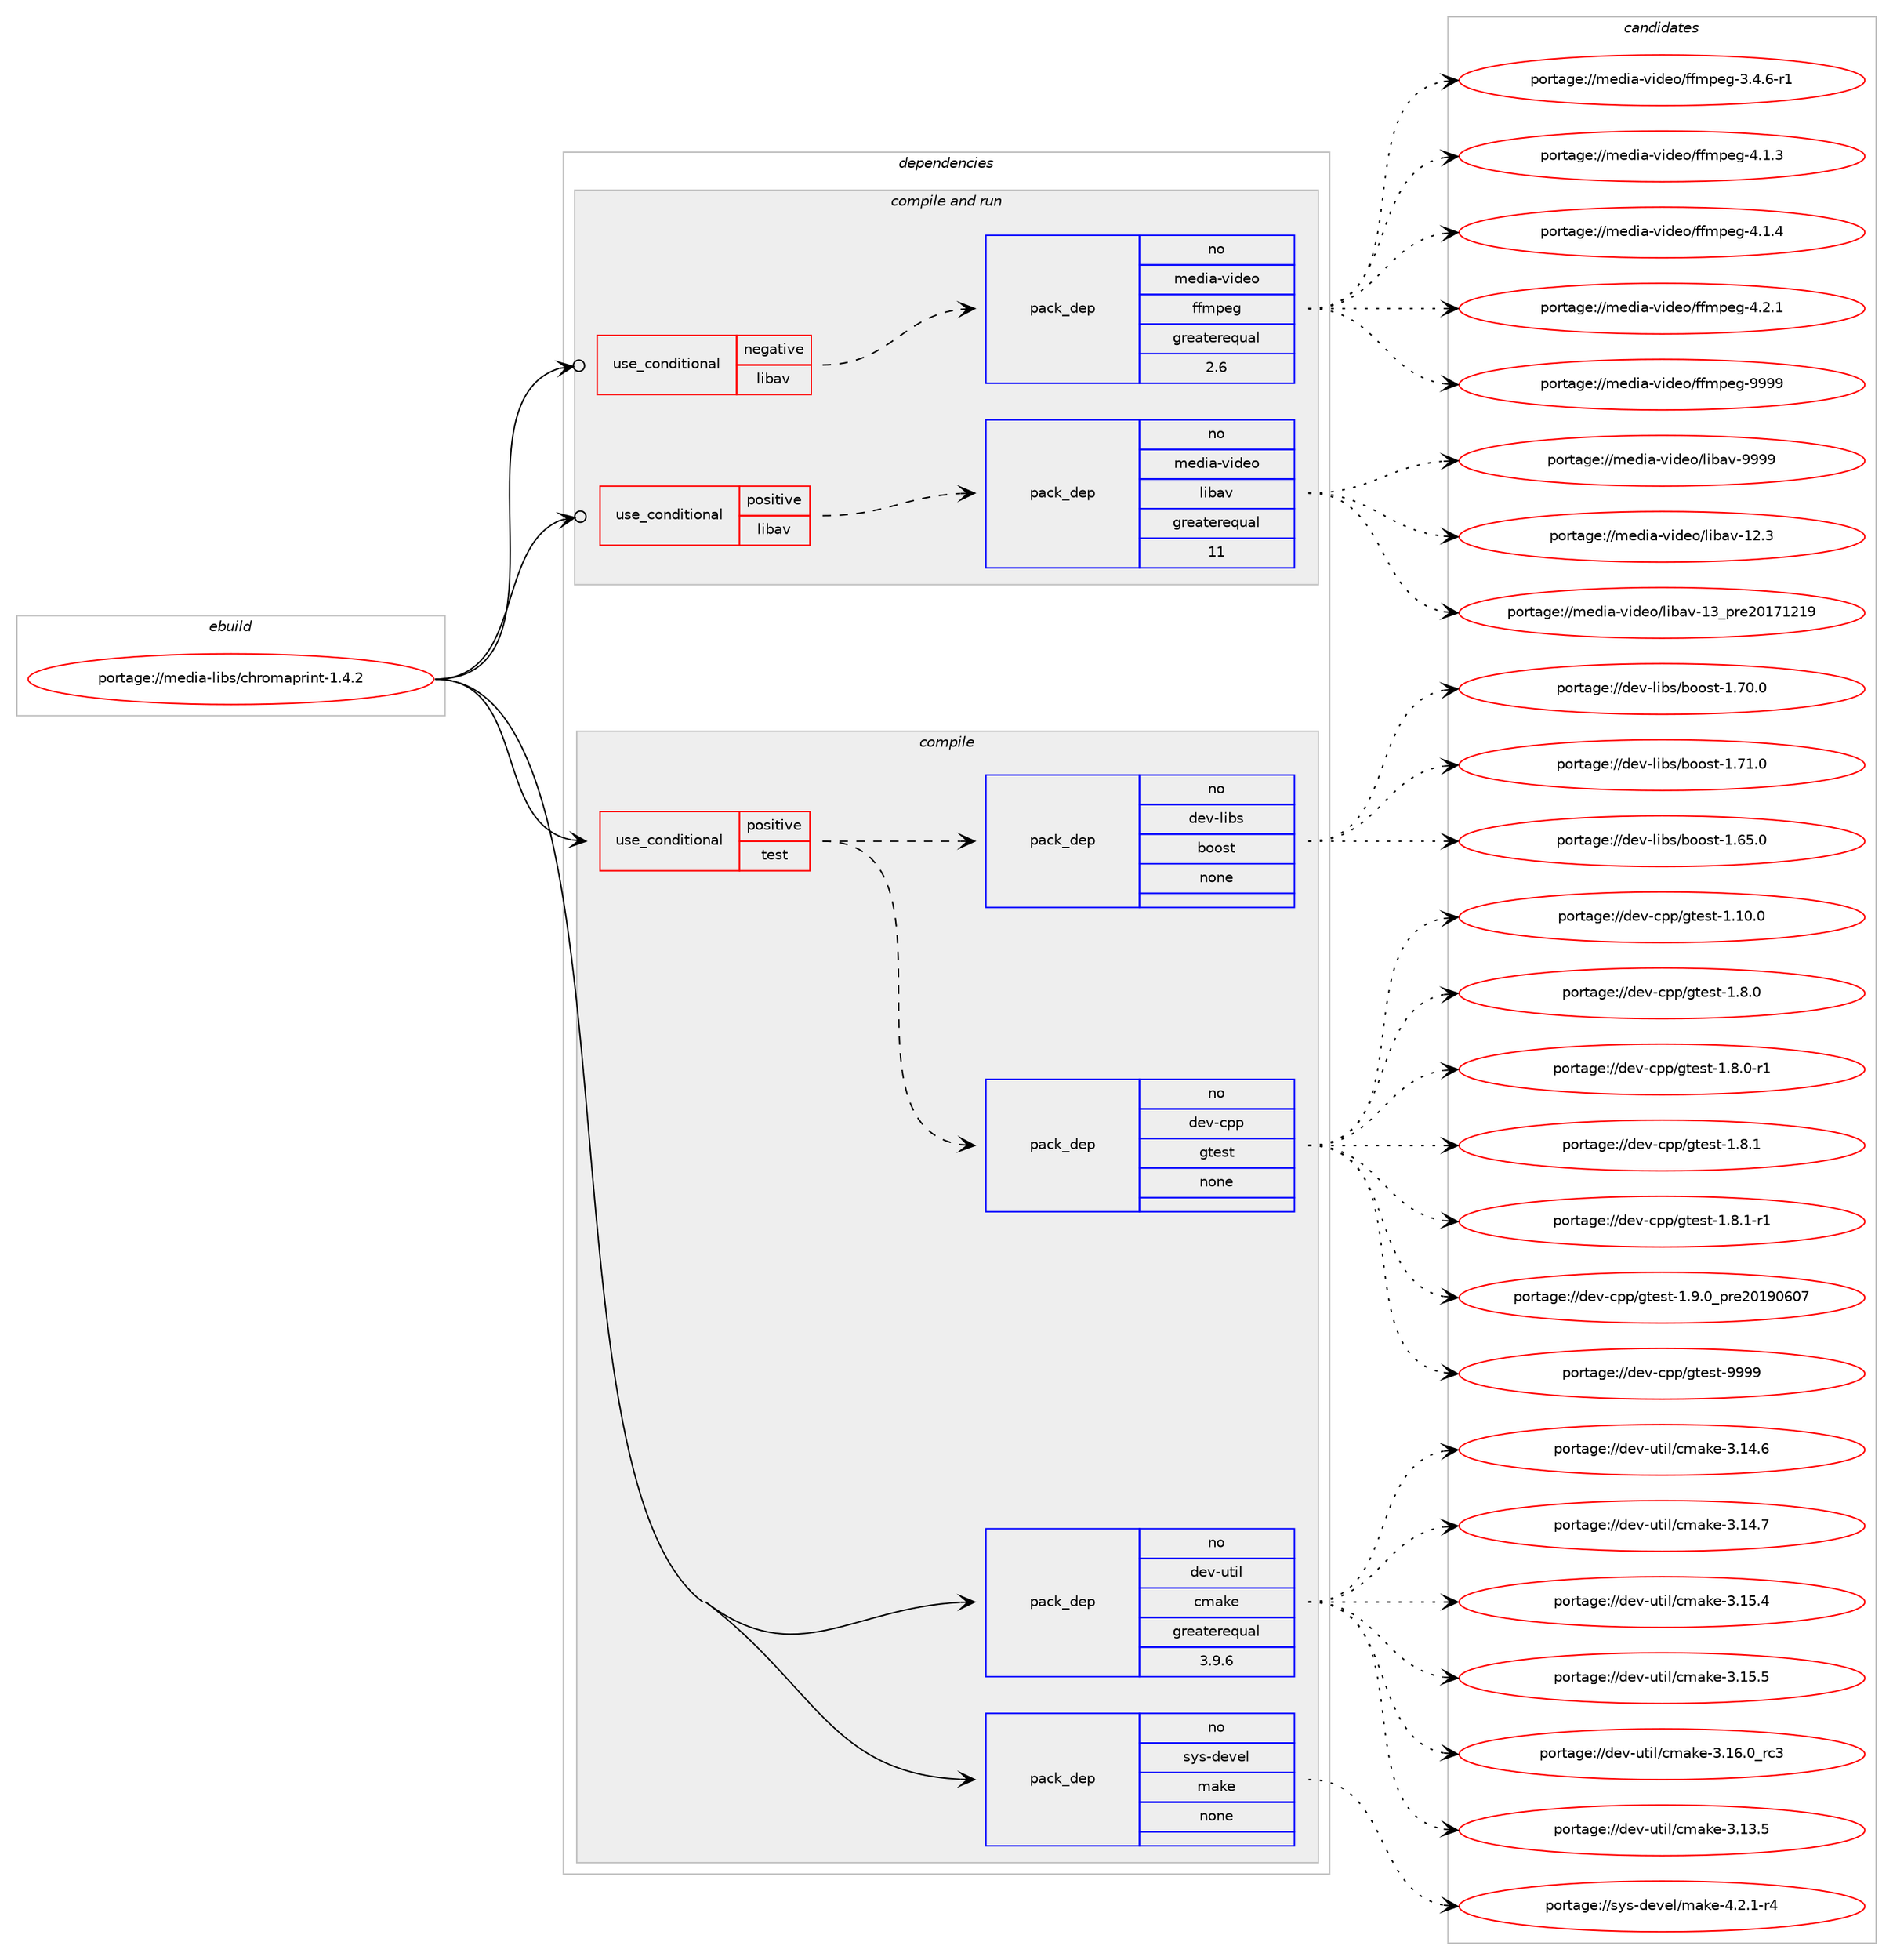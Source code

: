 digraph prolog {

# *************
# Graph options
# *************

newrank=true;
concentrate=true;
compound=true;
graph [rankdir=LR,fontname=Helvetica,fontsize=10,ranksep=1.5];#, ranksep=2.5, nodesep=0.2];
edge  [arrowhead=vee];
node  [fontname=Helvetica,fontsize=10];

# **********
# The ebuild
# **********

subgraph cluster_leftcol {
color=gray;
rank=same;
label=<<i>ebuild</i>>;
id [label="portage://media-libs/chromaprint-1.4.2", color=red, width=4, href="../media-libs/chromaprint-1.4.2.svg"];
}

# ****************
# The dependencies
# ****************

subgraph cluster_midcol {
color=gray;
label=<<i>dependencies</i>>;
subgraph cluster_compile {
fillcolor="#eeeeee";
style=filled;
label=<<i>compile</i>>;
subgraph cond79287 {
dependency317725 [label=<<TABLE BORDER="0" CELLBORDER="1" CELLSPACING="0" CELLPADDING="4"><TR><TD ROWSPAN="3" CELLPADDING="10">use_conditional</TD></TR><TR><TD>positive</TD></TR><TR><TD>test</TD></TR></TABLE>>, shape=none, color=red];
subgraph pack233319 {
dependency317726 [label=<<TABLE BORDER="0" CELLBORDER="1" CELLSPACING="0" CELLPADDING="4" WIDTH="220"><TR><TD ROWSPAN="6" CELLPADDING="30">pack_dep</TD></TR><TR><TD WIDTH="110">no</TD></TR><TR><TD>dev-cpp</TD></TR><TR><TD>gtest</TD></TR><TR><TD>none</TD></TR><TR><TD></TD></TR></TABLE>>, shape=none, color=blue];
}
dependency317725:e -> dependency317726:w [weight=20,style="dashed",arrowhead="vee"];
subgraph pack233320 {
dependency317727 [label=<<TABLE BORDER="0" CELLBORDER="1" CELLSPACING="0" CELLPADDING="4" WIDTH="220"><TR><TD ROWSPAN="6" CELLPADDING="30">pack_dep</TD></TR><TR><TD WIDTH="110">no</TD></TR><TR><TD>dev-libs</TD></TR><TR><TD>boost</TD></TR><TR><TD>none</TD></TR><TR><TD></TD></TR></TABLE>>, shape=none, color=blue];
}
dependency317725:e -> dependency317727:w [weight=20,style="dashed",arrowhead="vee"];
}
id:e -> dependency317725:w [weight=20,style="solid",arrowhead="vee"];
subgraph pack233321 {
dependency317728 [label=<<TABLE BORDER="0" CELLBORDER="1" CELLSPACING="0" CELLPADDING="4" WIDTH="220"><TR><TD ROWSPAN="6" CELLPADDING="30">pack_dep</TD></TR><TR><TD WIDTH="110">no</TD></TR><TR><TD>dev-util</TD></TR><TR><TD>cmake</TD></TR><TR><TD>greaterequal</TD></TR><TR><TD>3.9.6</TD></TR></TABLE>>, shape=none, color=blue];
}
id:e -> dependency317728:w [weight=20,style="solid",arrowhead="vee"];
subgraph pack233322 {
dependency317729 [label=<<TABLE BORDER="0" CELLBORDER="1" CELLSPACING="0" CELLPADDING="4" WIDTH="220"><TR><TD ROWSPAN="6" CELLPADDING="30">pack_dep</TD></TR><TR><TD WIDTH="110">no</TD></TR><TR><TD>sys-devel</TD></TR><TR><TD>make</TD></TR><TR><TD>none</TD></TR><TR><TD></TD></TR></TABLE>>, shape=none, color=blue];
}
id:e -> dependency317729:w [weight=20,style="solid",arrowhead="vee"];
}
subgraph cluster_compileandrun {
fillcolor="#eeeeee";
style=filled;
label=<<i>compile and run</i>>;
subgraph cond79288 {
dependency317730 [label=<<TABLE BORDER="0" CELLBORDER="1" CELLSPACING="0" CELLPADDING="4"><TR><TD ROWSPAN="3" CELLPADDING="10">use_conditional</TD></TR><TR><TD>negative</TD></TR><TR><TD>libav</TD></TR></TABLE>>, shape=none, color=red];
subgraph pack233323 {
dependency317731 [label=<<TABLE BORDER="0" CELLBORDER="1" CELLSPACING="0" CELLPADDING="4" WIDTH="220"><TR><TD ROWSPAN="6" CELLPADDING="30">pack_dep</TD></TR><TR><TD WIDTH="110">no</TD></TR><TR><TD>media-video</TD></TR><TR><TD>ffmpeg</TD></TR><TR><TD>greaterequal</TD></TR><TR><TD>2.6</TD></TR></TABLE>>, shape=none, color=blue];
}
dependency317730:e -> dependency317731:w [weight=20,style="dashed",arrowhead="vee"];
}
id:e -> dependency317730:w [weight=20,style="solid",arrowhead="odotvee"];
subgraph cond79289 {
dependency317732 [label=<<TABLE BORDER="0" CELLBORDER="1" CELLSPACING="0" CELLPADDING="4"><TR><TD ROWSPAN="3" CELLPADDING="10">use_conditional</TD></TR><TR><TD>positive</TD></TR><TR><TD>libav</TD></TR></TABLE>>, shape=none, color=red];
subgraph pack233324 {
dependency317733 [label=<<TABLE BORDER="0" CELLBORDER="1" CELLSPACING="0" CELLPADDING="4" WIDTH="220"><TR><TD ROWSPAN="6" CELLPADDING="30">pack_dep</TD></TR><TR><TD WIDTH="110">no</TD></TR><TR><TD>media-video</TD></TR><TR><TD>libav</TD></TR><TR><TD>greaterequal</TD></TR><TR><TD>11</TD></TR></TABLE>>, shape=none, color=blue];
}
dependency317732:e -> dependency317733:w [weight=20,style="dashed",arrowhead="vee"];
}
id:e -> dependency317732:w [weight=20,style="solid",arrowhead="odotvee"];
}
subgraph cluster_run {
fillcolor="#eeeeee";
style=filled;
label=<<i>run</i>>;
}
}

# **************
# The candidates
# **************

subgraph cluster_choices {
rank=same;
color=gray;
label=<<i>candidates</i>>;

subgraph choice233319 {
color=black;
nodesep=1;
choiceportage10010111845991121124710311610111511645494649484648 [label="portage://dev-cpp/gtest-1.10.0", color=red, width=4,href="../dev-cpp/gtest-1.10.0.svg"];
choiceportage100101118459911211247103116101115116454946564648 [label="portage://dev-cpp/gtest-1.8.0", color=red, width=4,href="../dev-cpp/gtest-1.8.0.svg"];
choiceportage1001011184599112112471031161011151164549465646484511449 [label="portage://dev-cpp/gtest-1.8.0-r1", color=red, width=4,href="../dev-cpp/gtest-1.8.0-r1.svg"];
choiceportage100101118459911211247103116101115116454946564649 [label="portage://dev-cpp/gtest-1.8.1", color=red, width=4,href="../dev-cpp/gtest-1.8.1.svg"];
choiceportage1001011184599112112471031161011151164549465646494511449 [label="portage://dev-cpp/gtest-1.8.1-r1", color=red, width=4,href="../dev-cpp/gtest-1.8.1-r1.svg"];
choiceportage100101118459911211247103116101115116454946574648951121141015048495748544855 [label="portage://dev-cpp/gtest-1.9.0_pre20190607", color=red, width=4,href="../dev-cpp/gtest-1.9.0_pre20190607.svg"];
choiceportage1001011184599112112471031161011151164557575757 [label="portage://dev-cpp/gtest-9999", color=red, width=4,href="../dev-cpp/gtest-9999.svg"];
dependency317726:e -> choiceportage10010111845991121124710311610111511645494649484648:w [style=dotted,weight="100"];
dependency317726:e -> choiceportage100101118459911211247103116101115116454946564648:w [style=dotted,weight="100"];
dependency317726:e -> choiceportage1001011184599112112471031161011151164549465646484511449:w [style=dotted,weight="100"];
dependency317726:e -> choiceportage100101118459911211247103116101115116454946564649:w [style=dotted,weight="100"];
dependency317726:e -> choiceportage1001011184599112112471031161011151164549465646494511449:w [style=dotted,weight="100"];
dependency317726:e -> choiceportage100101118459911211247103116101115116454946574648951121141015048495748544855:w [style=dotted,weight="100"];
dependency317726:e -> choiceportage1001011184599112112471031161011151164557575757:w [style=dotted,weight="100"];
}
subgraph choice233320 {
color=black;
nodesep=1;
choiceportage1001011184510810598115479811111111511645494654534648 [label="portage://dev-libs/boost-1.65.0", color=red, width=4,href="../dev-libs/boost-1.65.0.svg"];
choiceportage1001011184510810598115479811111111511645494655484648 [label="portage://dev-libs/boost-1.70.0", color=red, width=4,href="../dev-libs/boost-1.70.0.svg"];
choiceportage1001011184510810598115479811111111511645494655494648 [label="portage://dev-libs/boost-1.71.0", color=red, width=4,href="../dev-libs/boost-1.71.0.svg"];
dependency317727:e -> choiceportage1001011184510810598115479811111111511645494654534648:w [style=dotted,weight="100"];
dependency317727:e -> choiceportage1001011184510810598115479811111111511645494655484648:w [style=dotted,weight="100"];
dependency317727:e -> choiceportage1001011184510810598115479811111111511645494655494648:w [style=dotted,weight="100"];
}
subgraph choice233321 {
color=black;
nodesep=1;
choiceportage1001011184511711610510847991099710710145514649514653 [label="portage://dev-util/cmake-3.13.5", color=red, width=4,href="../dev-util/cmake-3.13.5.svg"];
choiceportage1001011184511711610510847991099710710145514649524654 [label="portage://dev-util/cmake-3.14.6", color=red, width=4,href="../dev-util/cmake-3.14.6.svg"];
choiceportage1001011184511711610510847991099710710145514649524655 [label="portage://dev-util/cmake-3.14.7", color=red, width=4,href="../dev-util/cmake-3.14.7.svg"];
choiceportage1001011184511711610510847991099710710145514649534652 [label="portage://dev-util/cmake-3.15.4", color=red, width=4,href="../dev-util/cmake-3.15.4.svg"];
choiceportage1001011184511711610510847991099710710145514649534653 [label="portage://dev-util/cmake-3.15.5", color=red, width=4,href="../dev-util/cmake-3.15.5.svg"];
choiceportage1001011184511711610510847991099710710145514649544648951149951 [label="portage://dev-util/cmake-3.16.0_rc3", color=red, width=4,href="../dev-util/cmake-3.16.0_rc3.svg"];
dependency317728:e -> choiceportage1001011184511711610510847991099710710145514649514653:w [style=dotted,weight="100"];
dependency317728:e -> choiceportage1001011184511711610510847991099710710145514649524654:w [style=dotted,weight="100"];
dependency317728:e -> choiceportage1001011184511711610510847991099710710145514649524655:w [style=dotted,weight="100"];
dependency317728:e -> choiceportage1001011184511711610510847991099710710145514649534652:w [style=dotted,weight="100"];
dependency317728:e -> choiceportage1001011184511711610510847991099710710145514649534653:w [style=dotted,weight="100"];
dependency317728:e -> choiceportage1001011184511711610510847991099710710145514649544648951149951:w [style=dotted,weight="100"];
}
subgraph choice233322 {
color=black;
nodesep=1;
choiceportage1151211154510010111810110847109971071014552465046494511452 [label="portage://sys-devel/make-4.2.1-r4", color=red, width=4,href="../sys-devel/make-4.2.1-r4.svg"];
dependency317729:e -> choiceportage1151211154510010111810110847109971071014552465046494511452:w [style=dotted,weight="100"];
}
subgraph choice233323 {
color=black;
nodesep=1;
choiceportage1091011001059745118105100101111471021021091121011034551465246544511449 [label="portage://media-video/ffmpeg-3.4.6-r1", color=red, width=4,href="../media-video/ffmpeg-3.4.6-r1.svg"];
choiceportage109101100105974511810510010111147102102109112101103455246494651 [label="portage://media-video/ffmpeg-4.1.3", color=red, width=4,href="../media-video/ffmpeg-4.1.3.svg"];
choiceportage109101100105974511810510010111147102102109112101103455246494652 [label="portage://media-video/ffmpeg-4.1.4", color=red, width=4,href="../media-video/ffmpeg-4.1.4.svg"];
choiceportage109101100105974511810510010111147102102109112101103455246504649 [label="portage://media-video/ffmpeg-4.2.1", color=red, width=4,href="../media-video/ffmpeg-4.2.1.svg"];
choiceportage1091011001059745118105100101111471021021091121011034557575757 [label="portage://media-video/ffmpeg-9999", color=red, width=4,href="../media-video/ffmpeg-9999.svg"];
dependency317731:e -> choiceportage1091011001059745118105100101111471021021091121011034551465246544511449:w [style=dotted,weight="100"];
dependency317731:e -> choiceportage109101100105974511810510010111147102102109112101103455246494651:w [style=dotted,weight="100"];
dependency317731:e -> choiceportage109101100105974511810510010111147102102109112101103455246494652:w [style=dotted,weight="100"];
dependency317731:e -> choiceportage109101100105974511810510010111147102102109112101103455246504649:w [style=dotted,weight="100"];
dependency317731:e -> choiceportage1091011001059745118105100101111471021021091121011034557575757:w [style=dotted,weight="100"];
}
subgraph choice233324 {
color=black;
nodesep=1;
choiceportage10910110010597451181051001011114710810598971184549504651 [label="portage://media-video/libav-12.3", color=red, width=4,href="../media-video/libav-12.3.svg"];
choiceportage1091011001059745118105100101111471081059897118454951951121141015048495549504957 [label="portage://media-video/libav-13_pre20171219", color=red, width=4,href="../media-video/libav-13_pre20171219.svg"];
choiceportage10910110010597451181051001011114710810598971184557575757 [label="portage://media-video/libav-9999", color=red, width=4,href="../media-video/libav-9999.svg"];
dependency317733:e -> choiceportage10910110010597451181051001011114710810598971184549504651:w [style=dotted,weight="100"];
dependency317733:e -> choiceportage1091011001059745118105100101111471081059897118454951951121141015048495549504957:w [style=dotted,weight="100"];
dependency317733:e -> choiceportage10910110010597451181051001011114710810598971184557575757:w [style=dotted,weight="100"];
}
}

}

